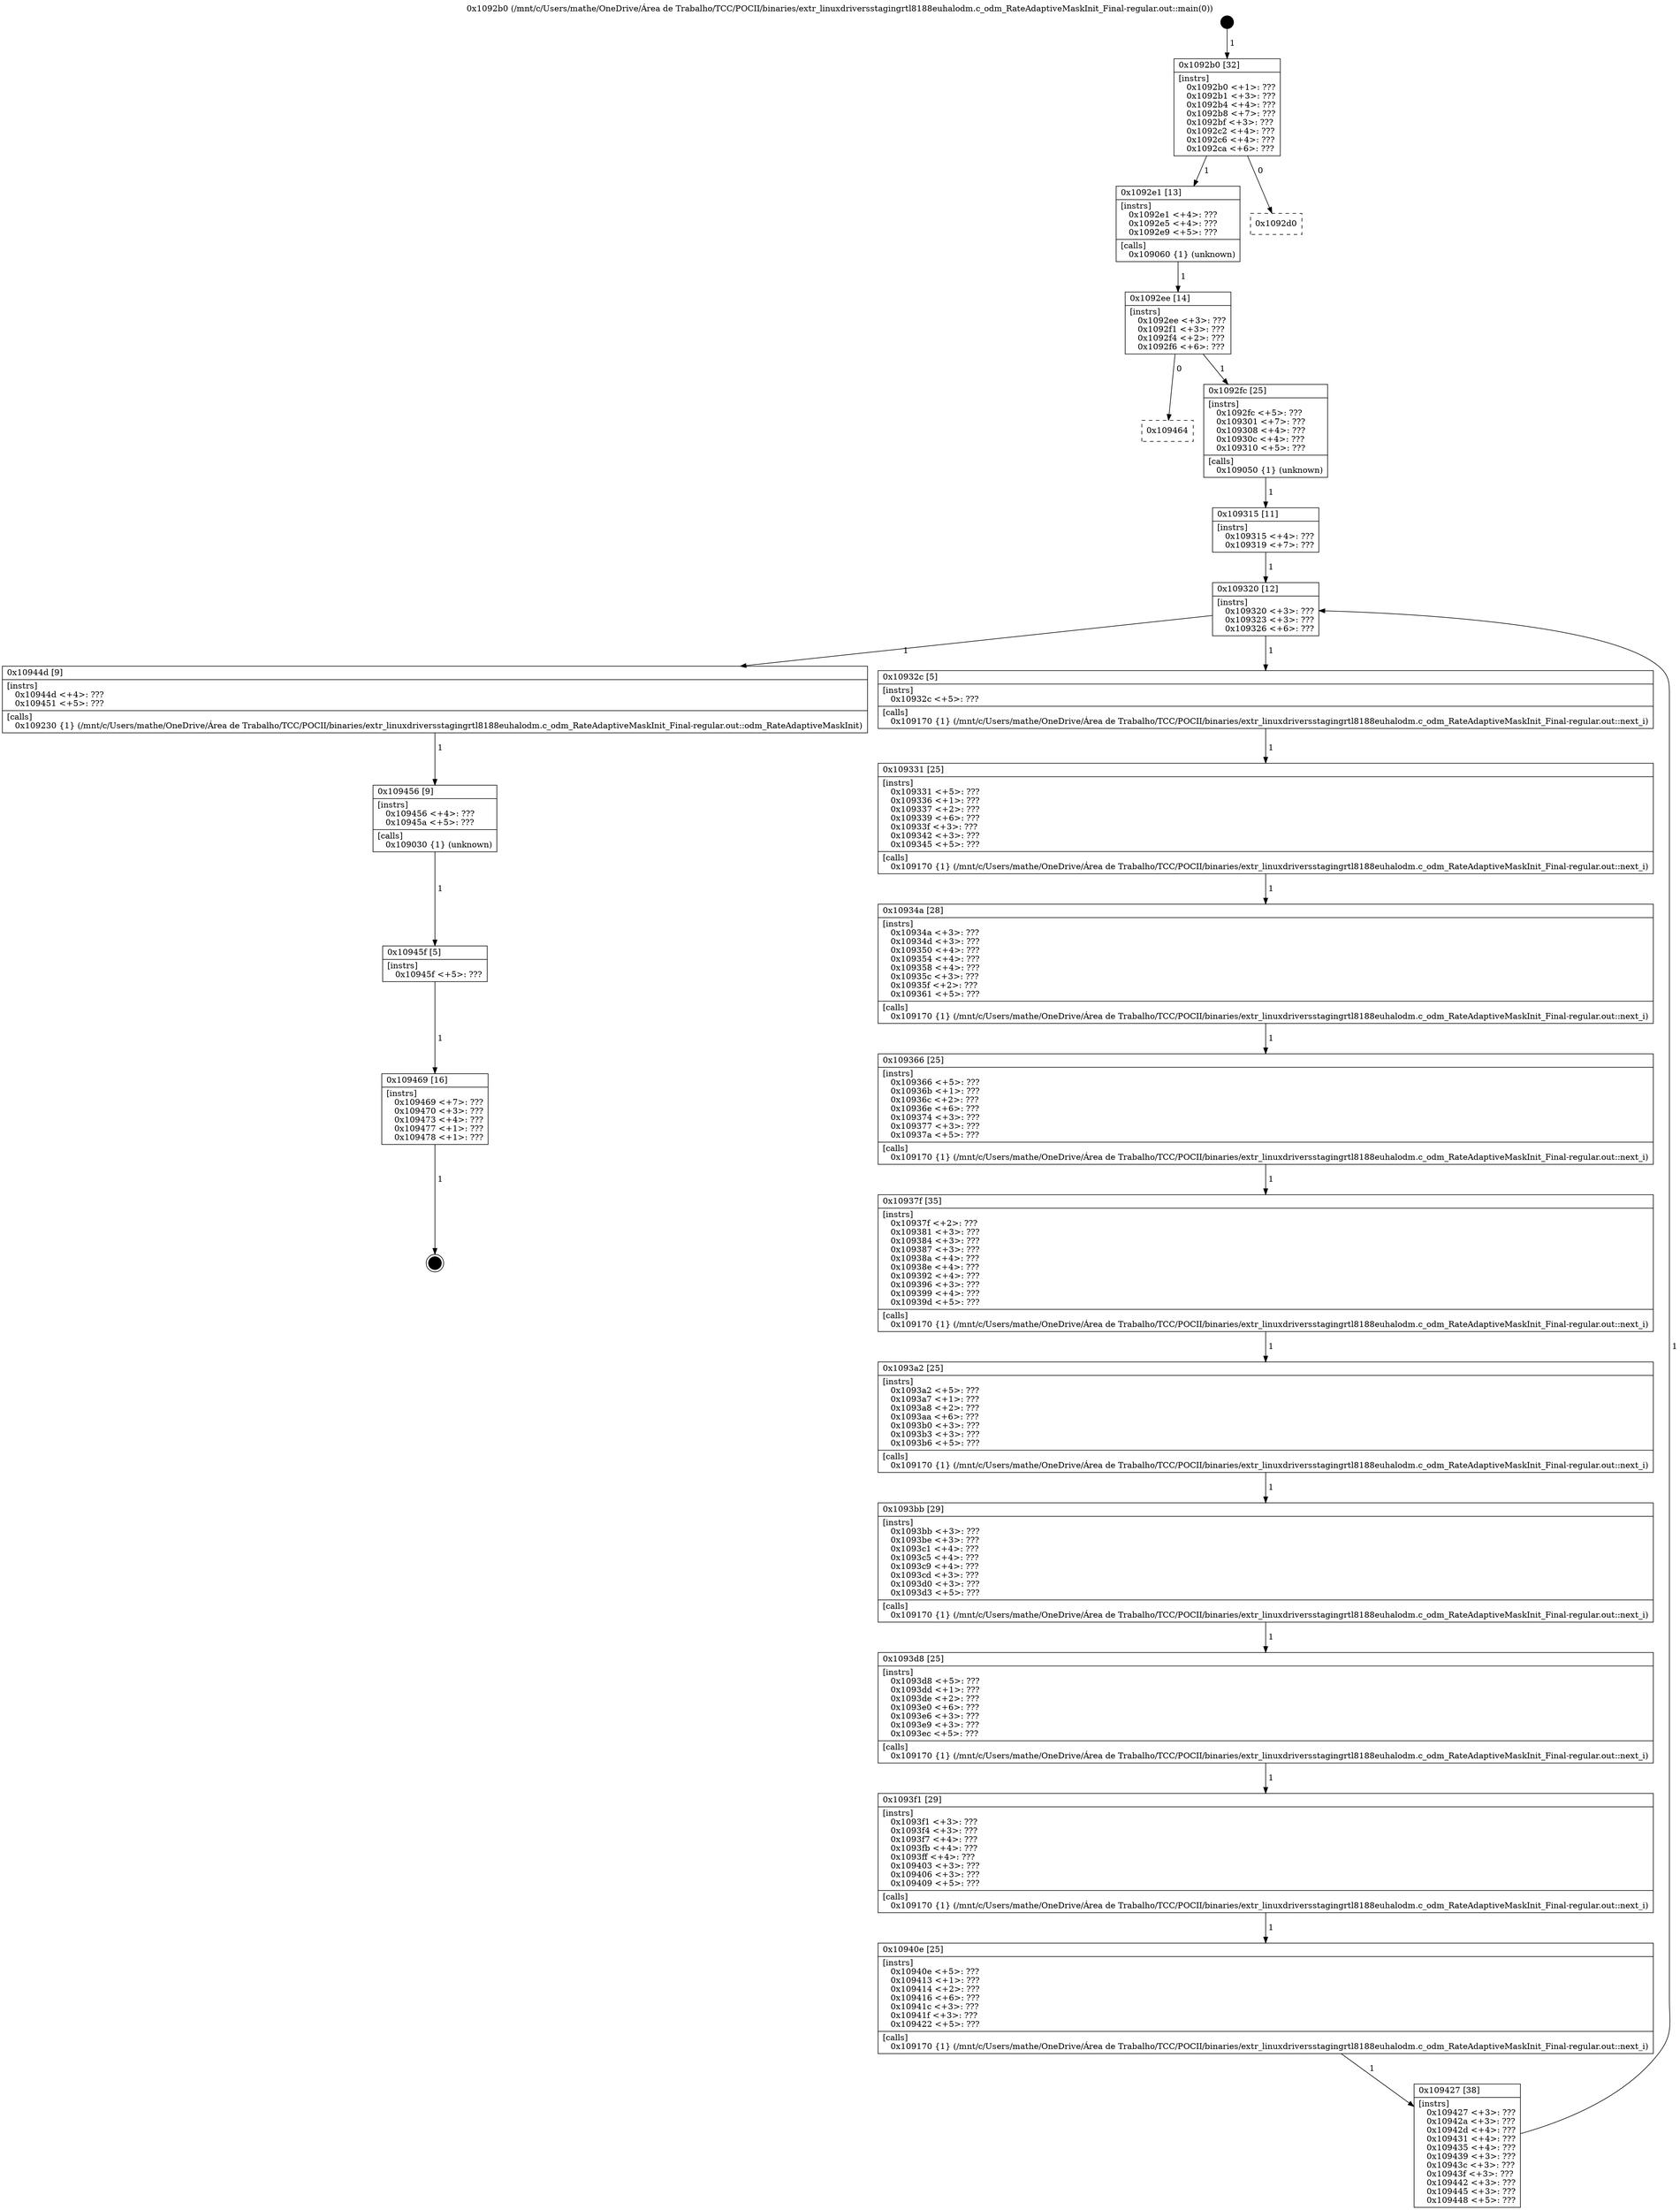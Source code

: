 digraph "0x1092b0" {
  label = "0x1092b0 (/mnt/c/Users/mathe/OneDrive/Área de Trabalho/TCC/POCII/binaries/extr_linuxdriversstagingrtl8188euhalodm.c_odm_RateAdaptiveMaskInit_Final-regular.out::main(0))"
  labelloc = "t"
  node[shape=record]

  Entry [label="",width=0.3,height=0.3,shape=circle,fillcolor=black,style=filled]
  "0x1092b0" [label="{
     0x1092b0 [32]\l
     | [instrs]\l
     &nbsp;&nbsp;0x1092b0 \<+1\>: ???\l
     &nbsp;&nbsp;0x1092b1 \<+3\>: ???\l
     &nbsp;&nbsp;0x1092b4 \<+4\>: ???\l
     &nbsp;&nbsp;0x1092b8 \<+7\>: ???\l
     &nbsp;&nbsp;0x1092bf \<+3\>: ???\l
     &nbsp;&nbsp;0x1092c2 \<+4\>: ???\l
     &nbsp;&nbsp;0x1092c6 \<+4\>: ???\l
     &nbsp;&nbsp;0x1092ca \<+6\>: ???\l
  }"]
  "0x1092e1" [label="{
     0x1092e1 [13]\l
     | [instrs]\l
     &nbsp;&nbsp;0x1092e1 \<+4\>: ???\l
     &nbsp;&nbsp;0x1092e5 \<+4\>: ???\l
     &nbsp;&nbsp;0x1092e9 \<+5\>: ???\l
     | [calls]\l
     &nbsp;&nbsp;0x109060 \{1\} (unknown)\l
  }"]
  "0x1092d0" [label="{
     0x1092d0\l
  }", style=dashed]
  "0x1092ee" [label="{
     0x1092ee [14]\l
     | [instrs]\l
     &nbsp;&nbsp;0x1092ee \<+3\>: ???\l
     &nbsp;&nbsp;0x1092f1 \<+3\>: ???\l
     &nbsp;&nbsp;0x1092f4 \<+2\>: ???\l
     &nbsp;&nbsp;0x1092f6 \<+6\>: ???\l
  }"]
  "0x109464" [label="{
     0x109464\l
  }", style=dashed]
  "0x1092fc" [label="{
     0x1092fc [25]\l
     | [instrs]\l
     &nbsp;&nbsp;0x1092fc \<+5\>: ???\l
     &nbsp;&nbsp;0x109301 \<+7\>: ???\l
     &nbsp;&nbsp;0x109308 \<+4\>: ???\l
     &nbsp;&nbsp;0x10930c \<+4\>: ???\l
     &nbsp;&nbsp;0x109310 \<+5\>: ???\l
     | [calls]\l
     &nbsp;&nbsp;0x109050 \{1\} (unknown)\l
  }"]
  Exit [label="",width=0.3,height=0.3,shape=circle,fillcolor=black,style=filled,peripheries=2]
  "0x109320" [label="{
     0x109320 [12]\l
     | [instrs]\l
     &nbsp;&nbsp;0x109320 \<+3\>: ???\l
     &nbsp;&nbsp;0x109323 \<+3\>: ???\l
     &nbsp;&nbsp;0x109326 \<+6\>: ???\l
  }"]
  "0x10944d" [label="{
     0x10944d [9]\l
     | [instrs]\l
     &nbsp;&nbsp;0x10944d \<+4\>: ???\l
     &nbsp;&nbsp;0x109451 \<+5\>: ???\l
     | [calls]\l
     &nbsp;&nbsp;0x109230 \{1\} (/mnt/c/Users/mathe/OneDrive/Área de Trabalho/TCC/POCII/binaries/extr_linuxdriversstagingrtl8188euhalodm.c_odm_RateAdaptiveMaskInit_Final-regular.out::odm_RateAdaptiveMaskInit)\l
  }"]
  "0x10932c" [label="{
     0x10932c [5]\l
     | [instrs]\l
     &nbsp;&nbsp;0x10932c \<+5\>: ???\l
     | [calls]\l
     &nbsp;&nbsp;0x109170 \{1\} (/mnt/c/Users/mathe/OneDrive/Área de Trabalho/TCC/POCII/binaries/extr_linuxdriversstagingrtl8188euhalodm.c_odm_RateAdaptiveMaskInit_Final-regular.out::next_i)\l
  }"]
  "0x109331" [label="{
     0x109331 [25]\l
     | [instrs]\l
     &nbsp;&nbsp;0x109331 \<+5\>: ???\l
     &nbsp;&nbsp;0x109336 \<+1\>: ???\l
     &nbsp;&nbsp;0x109337 \<+2\>: ???\l
     &nbsp;&nbsp;0x109339 \<+6\>: ???\l
     &nbsp;&nbsp;0x10933f \<+3\>: ???\l
     &nbsp;&nbsp;0x109342 \<+3\>: ???\l
     &nbsp;&nbsp;0x109345 \<+5\>: ???\l
     | [calls]\l
     &nbsp;&nbsp;0x109170 \{1\} (/mnt/c/Users/mathe/OneDrive/Área de Trabalho/TCC/POCII/binaries/extr_linuxdriversstagingrtl8188euhalodm.c_odm_RateAdaptiveMaskInit_Final-regular.out::next_i)\l
  }"]
  "0x10934a" [label="{
     0x10934a [28]\l
     | [instrs]\l
     &nbsp;&nbsp;0x10934a \<+3\>: ???\l
     &nbsp;&nbsp;0x10934d \<+3\>: ???\l
     &nbsp;&nbsp;0x109350 \<+4\>: ???\l
     &nbsp;&nbsp;0x109354 \<+4\>: ???\l
     &nbsp;&nbsp;0x109358 \<+4\>: ???\l
     &nbsp;&nbsp;0x10935c \<+3\>: ???\l
     &nbsp;&nbsp;0x10935f \<+2\>: ???\l
     &nbsp;&nbsp;0x109361 \<+5\>: ???\l
     | [calls]\l
     &nbsp;&nbsp;0x109170 \{1\} (/mnt/c/Users/mathe/OneDrive/Área de Trabalho/TCC/POCII/binaries/extr_linuxdriversstagingrtl8188euhalodm.c_odm_RateAdaptiveMaskInit_Final-regular.out::next_i)\l
  }"]
  "0x109366" [label="{
     0x109366 [25]\l
     | [instrs]\l
     &nbsp;&nbsp;0x109366 \<+5\>: ???\l
     &nbsp;&nbsp;0x10936b \<+1\>: ???\l
     &nbsp;&nbsp;0x10936c \<+2\>: ???\l
     &nbsp;&nbsp;0x10936e \<+6\>: ???\l
     &nbsp;&nbsp;0x109374 \<+3\>: ???\l
     &nbsp;&nbsp;0x109377 \<+3\>: ???\l
     &nbsp;&nbsp;0x10937a \<+5\>: ???\l
     | [calls]\l
     &nbsp;&nbsp;0x109170 \{1\} (/mnt/c/Users/mathe/OneDrive/Área de Trabalho/TCC/POCII/binaries/extr_linuxdriversstagingrtl8188euhalodm.c_odm_RateAdaptiveMaskInit_Final-regular.out::next_i)\l
  }"]
  "0x10937f" [label="{
     0x10937f [35]\l
     | [instrs]\l
     &nbsp;&nbsp;0x10937f \<+2\>: ???\l
     &nbsp;&nbsp;0x109381 \<+3\>: ???\l
     &nbsp;&nbsp;0x109384 \<+3\>: ???\l
     &nbsp;&nbsp;0x109387 \<+3\>: ???\l
     &nbsp;&nbsp;0x10938a \<+4\>: ???\l
     &nbsp;&nbsp;0x10938e \<+4\>: ???\l
     &nbsp;&nbsp;0x109392 \<+4\>: ???\l
     &nbsp;&nbsp;0x109396 \<+3\>: ???\l
     &nbsp;&nbsp;0x109399 \<+4\>: ???\l
     &nbsp;&nbsp;0x10939d \<+5\>: ???\l
     | [calls]\l
     &nbsp;&nbsp;0x109170 \{1\} (/mnt/c/Users/mathe/OneDrive/Área de Trabalho/TCC/POCII/binaries/extr_linuxdriversstagingrtl8188euhalodm.c_odm_RateAdaptiveMaskInit_Final-regular.out::next_i)\l
  }"]
  "0x1093a2" [label="{
     0x1093a2 [25]\l
     | [instrs]\l
     &nbsp;&nbsp;0x1093a2 \<+5\>: ???\l
     &nbsp;&nbsp;0x1093a7 \<+1\>: ???\l
     &nbsp;&nbsp;0x1093a8 \<+2\>: ???\l
     &nbsp;&nbsp;0x1093aa \<+6\>: ???\l
     &nbsp;&nbsp;0x1093b0 \<+3\>: ???\l
     &nbsp;&nbsp;0x1093b3 \<+3\>: ???\l
     &nbsp;&nbsp;0x1093b6 \<+5\>: ???\l
     | [calls]\l
     &nbsp;&nbsp;0x109170 \{1\} (/mnt/c/Users/mathe/OneDrive/Área de Trabalho/TCC/POCII/binaries/extr_linuxdriversstagingrtl8188euhalodm.c_odm_RateAdaptiveMaskInit_Final-regular.out::next_i)\l
  }"]
  "0x1093bb" [label="{
     0x1093bb [29]\l
     | [instrs]\l
     &nbsp;&nbsp;0x1093bb \<+3\>: ???\l
     &nbsp;&nbsp;0x1093be \<+3\>: ???\l
     &nbsp;&nbsp;0x1093c1 \<+4\>: ???\l
     &nbsp;&nbsp;0x1093c5 \<+4\>: ???\l
     &nbsp;&nbsp;0x1093c9 \<+4\>: ???\l
     &nbsp;&nbsp;0x1093cd \<+3\>: ???\l
     &nbsp;&nbsp;0x1093d0 \<+3\>: ???\l
     &nbsp;&nbsp;0x1093d3 \<+5\>: ???\l
     | [calls]\l
     &nbsp;&nbsp;0x109170 \{1\} (/mnt/c/Users/mathe/OneDrive/Área de Trabalho/TCC/POCII/binaries/extr_linuxdriversstagingrtl8188euhalodm.c_odm_RateAdaptiveMaskInit_Final-regular.out::next_i)\l
  }"]
  "0x1093d8" [label="{
     0x1093d8 [25]\l
     | [instrs]\l
     &nbsp;&nbsp;0x1093d8 \<+5\>: ???\l
     &nbsp;&nbsp;0x1093dd \<+1\>: ???\l
     &nbsp;&nbsp;0x1093de \<+2\>: ???\l
     &nbsp;&nbsp;0x1093e0 \<+6\>: ???\l
     &nbsp;&nbsp;0x1093e6 \<+3\>: ???\l
     &nbsp;&nbsp;0x1093e9 \<+3\>: ???\l
     &nbsp;&nbsp;0x1093ec \<+5\>: ???\l
     | [calls]\l
     &nbsp;&nbsp;0x109170 \{1\} (/mnt/c/Users/mathe/OneDrive/Área de Trabalho/TCC/POCII/binaries/extr_linuxdriversstagingrtl8188euhalodm.c_odm_RateAdaptiveMaskInit_Final-regular.out::next_i)\l
  }"]
  "0x1093f1" [label="{
     0x1093f1 [29]\l
     | [instrs]\l
     &nbsp;&nbsp;0x1093f1 \<+3\>: ???\l
     &nbsp;&nbsp;0x1093f4 \<+3\>: ???\l
     &nbsp;&nbsp;0x1093f7 \<+4\>: ???\l
     &nbsp;&nbsp;0x1093fb \<+4\>: ???\l
     &nbsp;&nbsp;0x1093ff \<+4\>: ???\l
     &nbsp;&nbsp;0x109403 \<+3\>: ???\l
     &nbsp;&nbsp;0x109406 \<+3\>: ???\l
     &nbsp;&nbsp;0x109409 \<+5\>: ???\l
     | [calls]\l
     &nbsp;&nbsp;0x109170 \{1\} (/mnt/c/Users/mathe/OneDrive/Área de Trabalho/TCC/POCII/binaries/extr_linuxdriversstagingrtl8188euhalodm.c_odm_RateAdaptiveMaskInit_Final-regular.out::next_i)\l
  }"]
  "0x10940e" [label="{
     0x10940e [25]\l
     | [instrs]\l
     &nbsp;&nbsp;0x10940e \<+5\>: ???\l
     &nbsp;&nbsp;0x109413 \<+1\>: ???\l
     &nbsp;&nbsp;0x109414 \<+2\>: ???\l
     &nbsp;&nbsp;0x109416 \<+6\>: ???\l
     &nbsp;&nbsp;0x10941c \<+3\>: ???\l
     &nbsp;&nbsp;0x10941f \<+3\>: ???\l
     &nbsp;&nbsp;0x109422 \<+5\>: ???\l
     | [calls]\l
     &nbsp;&nbsp;0x109170 \{1\} (/mnt/c/Users/mathe/OneDrive/Área de Trabalho/TCC/POCII/binaries/extr_linuxdriversstagingrtl8188euhalodm.c_odm_RateAdaptiveMaskInit_Final-regular.out::next_i)\l
  }"]
  "0x109427" [label="{
     0x109427 [38]\l
     | [instrs]\l
     &nbsp;&nbsp;0x109427 \<+3\>: ???\l
     &nbsp;&nbsp;0x10942a \<+3\>: ???\l
     &nbsp;&nbsp;0x10942d \<+4\>: ???\l
     &nbsp;&nbsp;0x109431 \<+4\>: ???\l
     &nbsp;&nbsp;0x109435 \<+4\>: ???\l
     &nbsp;&nbsp;0x109439 \<+3\>: ???\l
     &nbsp;&nbsp;0x10943c \<+3\>: ???\l
     &nbsp;&nbsp;0x10943f \<+3\>: ???\l
     &nbsp;&nbsp;0x109442 \<+3\>: ???\l
     &nbsp;&nbsp;0x109445 \<+3\>: ???\l
     &nbsp;&nbsp;0x109448 \<+5\>: ???\l
  }"]
  "0x109315" [label="{
     0x109315 [11]\l
     | [instrs]\l
     &nbsp;&nbsp;0x109315 \<+4\>: ???\l
     &nbsp;&nbsp;0x109319 \<+7\>: ???\l
  }"]
  "0x109456" [label="{
     0x109456 [9]\l
     | [instrs]\l
     &nbsp;&nbsp;0x109456 \<+4\>: ???\l
     &nbsp;&nbsp;0x10945a \<+5\>: ???\l
     | [calls]\l
     &nbsp;&nbsp;0x109030 \{1\} (unknown)\l
  }"]
  "0x10945f" [label="{
     0x10945f [5]\l
     | [instrs]\l
     &nbsp;&nbsp;0x10945f \<+5\>: ???\l
  }"]
  "0x109469" [label="{
     0x109469 [16]\l
     | [instrs]\l
     &nbsp;&nbsp;0x109469 \<+7\>: ???\l
     &nbsp;&nbsp;0x109470 \<+3\>: ???\l
     &nbsp;&nbsp;0x109473 \<+4\>: ???\l
     &nbsp;&nbsp;0x109477 \<+1\>: ???\l
     &nbsp;&nbsp;0x109478 \<+1\>: ???\l
  }"]
  Entry -> "0x1092b0" [label=" 1"]
  "0x1092b0" -> "0x1092e1" [label=" 1"]
  "0x1092b0" -> "0x1092d0" [label=" 0"]
  "0x1092e1" -> "0x1092ee" [label=" 1"]
  "0x1092ee" -> "0x109464" [label=" 0"]
  "0x1092ee" -> "0x1092fc" [label=" 1"]
  "0x109469" -> Exit [label=" 1"]
  "0x1092fc" -> "0x109315" [label=" 1"]
  "0x109320" -> "0x10944d" [label=" 1"]
  "0x109320" -> "0x10932c" [label=" 1"]
  "0x10932c" -> "0x109331" [label=" 1"]
  "0x109331" -> "0x10934a" [label=" 1"]
  "0x10934a" -> "0x109366" [label=" 1"]
  "0x109366" -> "0x10937f" [label=" 1"]
  "0x10937f" -> "0x1093a2" [label=" 1"]
  "0x1093a2" -> "0x1093bb" [label=" 1"]
  "0x1093bb" -> "0x1093d8" [label=" 1"]
  "0x1093d8" -> "0x1093f1" [label=" 1"]
  "0x1093f1" -> "0x10940e" [label=" 1"]
  "0x10940e" -> "0x109427" [label=" 1"]
  "0x109315" -> "0x109320" [label=" 1"]
  "0x109427" -> "0x109320" [label=" 1"]
  "0x10944d" -> "0x109456" [label=" 1"]
  "0x109456" -> "0x10945f" [label=" 1"]
  "0x10945f" -> "0x109469" [label=" 1"]
}
